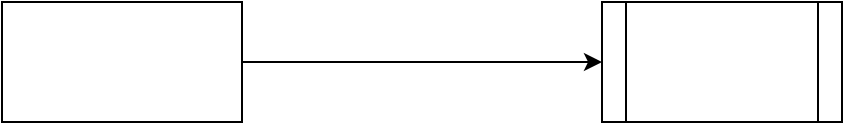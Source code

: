 <mxfile version="21.2.9" type="github">
  <diagram name="第 1 页" id="G6ob35Ybhl6GuW75NbIT">
    <mxGraphModel dx="1434" dy="774" grid="1" gridSize="10" guides="1" tooltips="1" connect="1" arrows="1" fold="1" page="1" pageScale="1" pageWidth="827" pageHeight="1169" math="0" shadow="0">
      <root>
        <mxCell id="0" />
        <mxCell id="1" parent="0" />
        <mxCell id="1eZFfgNydjS9IVwpI6Nl-3" style="edgeStyle=orthogonalEdgeStyle;rounded=0;orthogonalLoop=1;jettySize=auto;html=1;" edge="1" parent="1" source="1eZFfgNydjS9IVwpI6Nl-1" target="1eZFfgNydjS9IVwpI6Nl-2">
          <mxGeometry relative="1" as="geometry" />
        </mxCell>
        <mxCell id="1eZFfgNydjS9IVwpI6Nl-1" value="" style="rounded=0;whiteSpace=wrap;html=1;" vertex="1" parent="1">
          <mxGeometry x="110" y="150" width="120" height="60" as="geometry" />
        </mxCell>
        <mxCell id="1eZFfgNydjS9IVwpI6Nl-2" value="" style="shape=process;whiteSpace=wrap;html=1;backgroundOutline=1;" vertex="1" parent="1">
          <mxGeometry x="410" y="150" width="120" height="60" as="geometry" />
        </mxCell>
      </root>
    </mxGraphModel>
  </diagram>
</mxfile>
